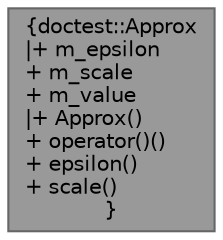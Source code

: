 digraph "doctest::Approx"
{
 // LATEX_PDF_SIZE
  bgcolor="transparent";
  edge [fontname=Helvetica,fontsize=10,labelfontname=Helvetica,labelfontsize=10];
  node [fontname=Helvetica,fontsize=10,shape=box,height=0.2,width=0.4];
  Node1 [label="{doctest::Approx\n|+ m_epsilon\l+ m_scale\l+ m_value\l|+ Approx()\l+ operator()()\l+ epsilon()\l+ scale()\l}",height=0.2,width=0.4,color="gray40", fillcolor="grey60", style="filled", fontcolor="black",tooltip=" "];
}
